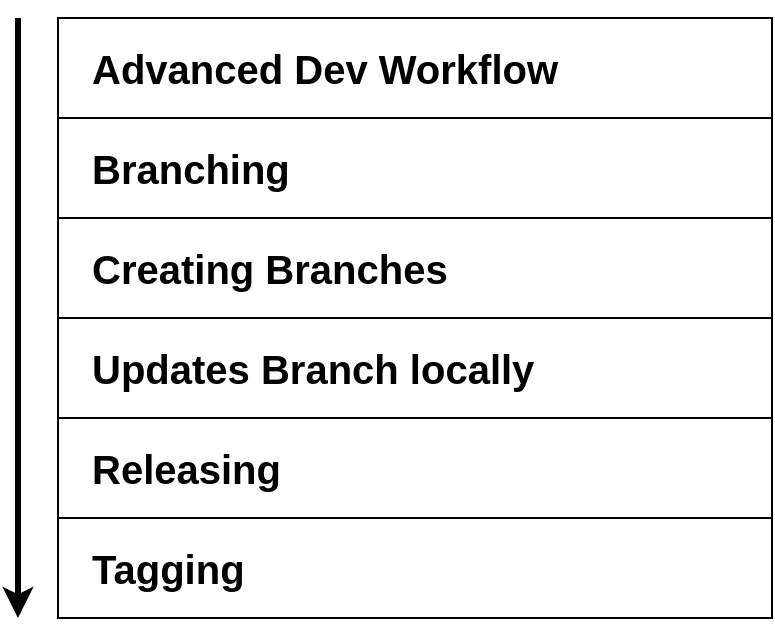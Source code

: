 <mxfile version="13.3.9" type="device" pages="6"><diagram id="kRxwGGbEbptrIkpWjUiJ" name="TOC"><mxGraphModel dx="1874" dy="815" grid="1" gridSize="10" guides="1" tooltips="1" connect="1" arrows="1" fold="1" page="1" pageScale="1" pageWidth="850" pageHeight="1100" math="0" shadow="0"><root><mxCell id="0"/><mxCell id="1" parent="0"/><mxCell id="qrJnhWUiv4T3FLzaMkYh-9" value="" style="endArrow=classic;html=1;fontSize=20;strokeWidth=3;align=left;spacingLeft=15;fontStyle=1" parent="1" edge="1"><mxGeometry width="50" height="50" relative="1" as="geometry"><mxPoint x="240" y="220" as="sourcePoint"/><mxPoint x="240" y="520" as="targetPoint"/></mxGeometry></mxCell><mxCell id="qrJnhWUiv4T3FLzaMkYh-10" value="" style="group;align=left;" parent="1" vertex="1" connectable="0"><mxGeometry x="260" y="220" width="357" height="300" as="geometry"/></mxCell><mxCell id="qrJnhWUiv4T3FLzaMkYh-2" value="Tagging" style="rounded=0;whiteSpace=wrap;html=1;align=left;spacingLeft=15;fontSize=20;fontStyle=1" parent="qrJnhWUiv4T3FLzaMkYh-10" vertex="1"><mxGeometry y="250" width="357" height="50" as="geometry"/></mxCell><mxCell id="qrJnhWUiv4T3FLzaMkYh-4" value="Advanced Dev Workflow" style="rounded=0;whiteSpace=wrap;html=1;align=left;spacingLeft=15;fontSize=20;fontStyle=1" parent="qrJnhWUiv4T3FLzaMkYh-10" vertex="1"><mxGeometry width="357" height="50" as="geometry"/></mxCell><mxCell id="qrJnhWUiv4T3FLzaMkYh-5" value="Branching" style="rounded=0;whiteSpace=wrap;html=1;align=left;spacingLeft=15;fontSize=20;fontStyle=1" parent="qrJnhWUiv4T3FLzaMkYh-10" vertex="1"><mxGeometry y="50" width="357" height="50" as="geometry"/></mxCell><mxCell id="qrJnhWUiv4T3FLzaMkYh-6" value="Creating Branches" style="rounded=0;whiteSpace=wrap;html=1;align=left;spacingLeft=15;fontSize=20;fontStyle=1" parent="qrJnhWUiv4T3FLzaMkYh-10" vertex="1"><mxGeometry y="100" width="357" height="50" as="geometry"/></mxCell><mxCell id="qrJnhWUiv4T3FLzaMkYh-7" value="Updates Branch locally" style="rounded=0;whiteSpace=wrap;html=1;align=left;spacingLeft=15;fontSize=20;fontStyle=1" parent="qrJnhWUiv4T3FLzaMkYh-10" vertex="1"><mxGeometry y="150" width="357" height="50" as="geometry"/></mxCell><mxCell id="qrJnhWUiv4T3FLzaMkYh-8" value="Releasing" style="rounded=0;whiteSpace=wrap;html=1;align=left;spacingLeft=15;fontSize=20;fontStyle=1" parent="qrJnhWUiv4T3FLzaMkYh-10" vertex="1"><mxGeometry y="200" width="357" height="50" as="geometry"/></mxCell></root></mxGraphModel></diagram><diagram id="EvtX7bYUM-L9-XAyuDZQ" name="04.01-prof-workflow"><mxGraphModel dx="1874" dy="815" grid="1" gridSize="10" guides="1" tooltips="1" connect="1" arrows="1" fold="1" page="1" pageScale="1" pageWidth="850" pageHeight="1100" math="0" shadow="0"><root><mxCell id="JbCECszHD__DKXiU3TbG-0"/><mxCell id="JbCECszHD__DKXiU3TbG-1" parent="JbCECszHD__DKXiU3TbG-0"/><mxCell id="NKXUiN3RSHmFVRXlQ7P7-19" value="" style="group" parent="JbCECszHD__DKXiU3TbG-1" vertex="1" connectable="0"><mxGeometry x="420" y="240" width="458.44" height="150" as="geometry"/></mxCell><mxCell id="NKXUiN3RSHmFVRXlQ7P7-39" value="" style="group" parent="JbCECszHD__DKXiU3TbG-1" vertex="1" connectable="0"><mxGeometry x="433.438" y="286.25" width="412.502" height="37.5" as="geometry"/></mxCell><mxCell id="NKXUiN3RSHmFVRXlQ7P7-1" value="" style="ellipse;whiteSpace=wrap;html=1;aspect=fixed;fillColor=#f8cecc;strokeColor=#b85450;" parent="NKXUiN3RSHmFVRXlQ7P7-39" vertex="1"><mxGeometry width="37.5" height="37.5" as="geometry"/></mxCell><mxCell id="NKXUiN3RSHmFVRXlQ7P7-2" style="edgeStyle=orthogonalEdgeStyle;rounded=0;orthogonalLoop=1;jettySize=auto;html=1;exitX=0;exitY=0.5;exitDx=0;exitDy=0;entryX=1;entryY=0.5;entryDx=0;entryDy=0;" parent="NKXUiN3RSHmFVRXlQ7P7-39" source="NKXUiN3RSHmFVRXlQ7P7-3" target="NKXUiN3RSHmFVRXlQ7P7-1" edge="1"><mxGeometry relative="1" as="geometry"/></mxCell><mxCell id="NKXUiN3RSHmFVRXlQ7P7-3" value="" style="ellipse;whiteSpace=wrap;html=1;aspect=fixed;fillColor=#f8cecc;strokeColor=#b85450;" parent="NKXUiN3RSHmFVRXlQ7P7-39" vertex="1"><mxGeometry x="75.0" width="37.5" height="37.5" as="geometry"/></mxCell><mxCell id="NKXUiN3RSHmFVRXlQ7P7-4" style="edgeStyle=orthogonalEdgeStyle;rounded=0;orthogonalLoop=1;jettySize=auto;html=1;exitX=0;exitY=0.5;exitDx=0;exitDy=0;entryX=1;entryY=0.5;entryDx=0;entryDy=0;" parent="NKXUiN3RSHmFVRXlQ7P7-39" source="NKXUiN3RSHmFVRXlQ7P7-5" target="NKXUiN3RSHmFVRXlQ7P7-3" edge="1"><mxGeometry relative="1" as="geometry"/></mxCell><mxCell id="NKXUiN3RSHmFVRXlQ7P7-5" value="" style="ellipse;whiteSpace=wrap;html=1;aspect=fixed;fillColor=#f8cecc;strokeColor=#b85450;" parent="NKXUiN3RSHmFVRXlQ7P7-39" vertex="1"><mxGeometry x="150.001" width="37.5" height="37.5" as="geometry"/></mxCell><mxCell id="NKXUiN3RSHmFVRXlQ7P7-6" style="edgeStyle=orthogonalEdgeStyle;rounded=0;orthogonalLoop=1;jettySize=auto;html=1;exitX=0;exitY=0.5;exitDx=0;exitDy=0;entryX=1;entryY=0.5;entryDx=0;entryDy=0;" parent="NKXUiN3RSHmFVRXlQ7P7-39" source="NKXUiN3RSHmFVRXlQ7P7-7" target="NKXUiN3RSHmFVRXlQ7P7-5" edge="1"><mxGeometry relative="1" as="geometry"/></mxCell><mxCell id="NKXUiN3RSHmFVRXlQ7P7-7" value="" style="ellipse;whiteSpace=wrap;html=1;aspect=fixed;fillColor=#f8cecc;strokeColor=#b85450;" parent="NKXUiN3RSHmFVRXlQ7P7-39" vertex="1"><mxGeometry x="225.001" width="37.5" height="37.5" as="geometry"/></mxCell><mxCell id="NKXUiN3RSHmFVRXlQ7P7-8" style="edgeStyle=orthogonalEdgeStyle;rounded=0;orthogonalLoop=1;jettySize=auto;html=1;exitX=0;exitY=0.5;exitDx=0;exitDy=0;entryX=1;entryY=0.5;entryDx=0;entryDy=0;" parent="NKXUiN3RSHmFVRXlQ7P7-39" source="NKXUiN3RSHmFVRXlQ7P7-9" target="NKXUiN3RSHmFVRXlQ7P7-7" edge="1"><mxGeometry relative="1" as="geometry"/></mxCell><mxCell id="NKXUiN3RSHmFVRXlQ7P7-9" value="" style="ellipse;whiteSpace=wrap;html=1;aspect=fixed;fillColor=#f8cecc;strokeColor=#b85450;" parent="NKXUiN3RSHmFVRXlQ7P7-39" vertex="1"><mxGeometry x="300.002" width="37.5" height="37.5" as="geometry"/></mxCell><mxCell id="NKXUiN3RSHmFVRXlQ7P7-10" style="edgeStyle=orthogonalEdgeStyle;rounded=0;orthogonalLoop=1;jettySize=auto;html=1;exitX=0;exitY=0.5;exitDx=0;exitDy=0;entryX=1;entryY=0.5;entryDx=0;entryDy=0;fillColor=#dae8fc;strokeColor=#1A1A1A;" parent="NKXUiN3RSHmFVRXlQ7P7-39" source="NKXUiN3RSHmFVRXlQ7P7-11" target="NKXUiN3RSHmFVRXlQ7P7-9" edge="1"><mxGeometry relative="1" as="geometry"/></mxCell><mxCell id="NKXUiN3RSHmFVRXlQ7P7-11" value="" style="ellipse;whiteSpace=wrap;html=1;aspect=fixed;fillColor=#f8cecc;strokeColor=#b85450;" parent="NKXUiN3RSHmFVRXlQ7P7-39" vertex="1"><mxGeometry x="375.002" width="37.5" height="37.5" as="geometry"/></mxCell><mxCell id="NKXUiN3RSHmFVRXlQ7P7-40" value="" style="group" parent="JbCECszHD__DKXiU3TbG-1" vertex="1" connectable="0"><mxGeometry x="808.998" y="399" width="412.502" height="37.5" as="geometry"/></mxCell><mxCell id="NKXUiN3RSHmFVRXlQ7P7-41" value="" style="ellipse;whiteSpace=wrap;html=1;aspect=fixed;fillColor=#f5f5f5;strokeColor=#666666;fontColor=#333333;" parent="NKXUiN3RSHmFVRXlQ7P7-40" vertex="1"><mxGeometry x="-1" width="37.5" height="37.5" as="geometry"/></mxCell><mxCell id="NKXUiN3RSHmFVRXlQ7P7-42" style="edgeStyle=orthogonalEdgeStyle;rounded=0;orthogonalLoop=1;jettySize=auto;html=1;exitX=0;exitY=0.5;exitDx=0;exitDy=0;entryX=1;entryY=0.5;entryDx=0;entryDy=0;" parent="NKXUiN3RSHmFVRXlQ7P7-40" source="NKXUiN3RSHmFVRXlQ7P7-43" target="NKXUiN3RSHmFVRXlQ7P7-41" edge="1"><mxGeometry relative="1" as="geometry"/></mxCell><mxCell id="NKXUiN3RSHmFVRXlQ7P7-43" value="" style="ellipse;whiteSpace=wrap;html=1;aspect=fixed;fillColor=#f5f5f5;strokeColor=#666666;fontColor=#333333;" parent="NKXUiN3RSHmFVRXlQ7P7-40" vertex="1"><mxGeometry x="75.0" width="37.5" height="37.5" as="geometry"/></mxCell><mxCell id="NKXUiN3RSHmFVRXlQ7P7-44" style="edgeStyle=orthogonalEdgeStyle;rounded=0;orthogonalLoop=1;jettySize=auto;html=1;exitX=0;exitY=0.5;exitDx=0;exitDy=0;entryX=1;entryY=0.5;entryDx=0;entryDy=0;" parent="NKXUiN3RSHmFVRXlQ7P7-40" source="NKXUiN3RSHmFVRXlQ7P7-45" target="NKXUiN3RSHmFVRXlQ7P7-43" edge="1"><mxGeometry relative="1" as="geometry"/></mxCell><mxCell id="NKXUiN3RSHmFVRXlQ7P7-45" value="" style="ellipse;whiteSpace=wrap;html=1;aspect=fixed;fillColor=#f5f5f5;strokeColor=#666666;fontColor=#333333;" parent="NKXUiN3RSHmFVRXlQ7P7-40" vertex="1"><mxGeometry x="150.001" width="37.5" height="37.5" as="geometry"/></mxCell><mxCell id="NKXUiN3RSHmFVRXlQ7P7-51" value="" style="ellipse;whiteSpace=wrap;html=1;aspect=fixed;fillColor=#f5f5f5;strokeColor=#666666;fontColor=#333333;" parent="NKXUiN3RSHmFVRXlQ7P7-40" vertex="1"><mxGeometry x="375.002" width="37.5" height="37.5" as="geometry"/></mxCell><mxCell id="NKXUiN3RSHmFVRXlQ7P7-52" style="edgeStyle=orthogonalEdgeStyle;rounded=0;orthogonalLoop=1;jettySize=auto;html=1;exitX=0.5;exitY=0;exitDx=0;exitDy=0;fontSize=20;" parent="JbCECszHD__DKXiU3TbG-1" source="NKXUiN3RSHmFVRXlQ7P7-41" target="NKXUiN3RSHmFVRXlQ7P7-11" edge="1"><mxGeometry relative="1" as="geometry"/></mxCell><mxCell id="NKXUiN3RSHmFVRXlQ7P7-62" style="edgeStyle=orthogonalEdgeStyle;rounded=0;orthogonalLoop=1;jettySize=auto;html=1;exitX=0.5;exitY=0;exitDx=0;exitDy=0;entryX=0.5;entryY=1;entryDx=0;entryDy=0;fontSize=20;" parent="JbCECszHD__DKXiU3TbG-1" source="NKXUiN3RSHmFVRXlQ7P7-56" target="NKXUiN3RSHmFVRXlQ7P7-45" edge="1"><mxGeometry relative="1" as="geometry"/></mxCell><mxCell id="NKXUiN3RSHmFVRXlQ7P7-56" value="" style="ellipse;whiteSpace=wrap;html=1;aspect=fixed;fillColor=#d5e8d4;strokeColor=#82b366;" parent="JbCECszHD__DKXiU3TbG-1" vertex="1"><mxGeometry x="1033.998" y="550" width="37.5" height="37.5" as="geometry"/></mxCell><mxCell id="NKXUiN3RSHmFVRXlQ7P7-64" style="edgeStyle=orthogonalEdgeStyle;rounded=0;orthogonalLoop=1;jettySize=auto;html=1;exitX=0;exitY=0.5;exitDx=0;exitDy=0;entryX=1;entryY=0.5;entryDx=0;entryDy=0;fontSize=20;" parent="JbCECszHD__DKXiU3TbG-1" source="NKXUiN3RSHmFVRXlQ7P7-57" target="NKXUiN3RSHmFVRXlQ7P7-56" edge="1"><mxGeometry relative="1" as="geometry"/></mxCell><mxCell id="NKXUiN3RSHmFVRXlQ7P7-73" style="edgeStyle=orthogonalEdgeStyle;rounded=0;orthogonalLoop=1;jettySize=auto;html=1;exitX=1;exitY=0.5;exitDx=0;exitDy=0;endArrow=none;endFill=0;fontSize=20;entryX=0;entryY=0.5;entryDx=0;entryDy=0;startArrow=classic;startFill=1;" parent="JbCECszHD__DKXiU3TbG-1" source="NKXUiN3RSHmFVRXlQ7P7-57" target="NKXUiN3RSHmFVRXlQ7P7-51" edge="1"><mxGeometry relative="1" as="geometry"><mxPoint x="1166" y="418" as="targetPoint"/></mxGeometry></mxCell><mxCell id="NKXUiN3RSHmFVRXlQ7P7-57" value="" style="ellipse;whiteSpace=wrap;html=1;aspect=fixed;fillColor=#d5e8d4;strokeColor=#82b366;" parent="JbCECszHD__DKXiU3TbG-1" vertex="1"><mxGeometry x="1105.998" y="550" width="37.5" height="37.5" as="geometry"/></mxCell><mxCell id="NKXUiN3RSHmFVRXlQ7P7-63" style="edgeStyle=orthogonalEdgeStyle;rounded=0;orthogonalLoop=1;jettySize=auto;html=1;exitX=0.5;exitY=0;exitDx=0;exitDy=0;fontSize=20;entryX=0.5;entryY=1;entryDx=0;entryDy=0;" parent="JbCECszHD__DKXiU3TbG-1" source="NKXUiN3RSHmFVRXlQ7P7-59" target="NKXUiN3RSHmFVRXlQ7P7-45" edge="1"><mxGeometry relative="1" as="geometry"><mxPoint x="937.529" y="440.0" as="targetPoint"/></mxGeometry></mxCell><mxCell id="NKXUiN3RSHmFVRXlQ7P7-59" value="" style="ellipse;whiteSpace=wrap;html=1;aspect=fixed;fillColor=#fff2cc;strokeColor=#d6b656;" parent="JbCECszHD__DKXiU3TbG-1" vertex="1"><mxGeometry x="958.998" y="620" width="37.5" height="37.5" as="geometry"/></mxCell><mxCell id="NKXUiN3RSHmFVRXlQ7P7-68" style="edgeStyle=orthogonalEdgeStyle;rounded=0;orthogonalLoop=1;jettySize=auto;html=1;exitX=0;exitY=0.5;exitDx=0;exitDy=0;entryX=1;entryY=0.5;entryDx=0;entryDy=0;fontSize=20;" parent="JbCECszHD__DKXiU3TbG-1" source="NKXUiN3RSHmFVRXlQ7P7-60" target="NKXUiN3RSHmFVRXlQ7P7-59" edge="1"><mxGeometry relative="1" as="geometry"/></mxCell><mxCell id="NKXUiN3RSHmFVRXlQ7P7-60" value="" style="ellipse;whiteSpace=wrap;html=1;aspect=fixed;fillColor=#fff2cc;strokeColor=#d6b656;" parent="JbCECszHD__DKXiU3TbG-1" vertex="1"><mxGeometry x="1033.998" y="620" width="37.5" height="37.5" as="geometry"/></mxCell><mxCell id="NKXUiN3RSHmFVRXlQ7P7-67" style="edgeStyle=orthogonalEdgeStyle;rounded=0;orthogonalLoop=1;jettySize=auto;html=1;exitX=0;exitY=0.5;exitDx=0;exitDy=0;entryX=1;entryY=0.5;entryDx=0;entryDy=0;fontSize=20;" parent="JbCECszHD__DKXiU3TbG-1" source="NKXUiN3RSHmFVRXlQ7P7-61" target="NKXUiN3RSHmFVRXlQ7P7-60" edge="1"><mxGeometry relative="1" as="geometry"/></mxCell><mxCell id="NKXUiN3RSHmFVRXlQ7P7-61" value="" style="ellipse;whiteSpace=wrap;html=1;aspect=fixed;fillColor=#fff2cc;strokeColor=#d6b656;" parent="JbCECszHD__DKXiU3TbG-1" vertex="1"><mxGeometry x="1108.998" y="620" width="37.5" height="37.5" as="geometry"/></mxCell><mxCell id="NKXUiN3RSHmFVRXlQ7P7-74" style="edgeStyle=orthogonalEdgeStyle;rounded=0;orthogonalLoop=1;jettySize=auto;html=1;exitX=0.5;exitY=1;exitDx=0;exitDy=0;entryX=1;entryY=0.5;entryDx=0;entryDy=0;endArrow=classic;endFill=1;fontSize=20;" parent="JbCECszHD__DKXiU3TbG-1" source="NKXUiN3RSHmFVRXlQ7P7-51" target="NKXUiN3RSHmFVRXlQ7P7-61" edge="1"><mxGeometry relative="1" as="geometry"/></mxCell><mxCell id="NKXUiN3RSHmFVRXlQ7P7-78" style="edgeStyle=orthogonalEdgeStyle;rounded=0;orthogonalLoop=1;jettySize=auto;html=1;exitX=1;exitY=0.5;exitDx=0;exitDy=0;endArrow=none;endFill=0;fontSize=20;entryX=0.5;entryY=1;entryDx=0;entryDy=0;startArrow=classic;startFill=1;" parent="JbCECszHD__DKXiU3TbG-1" source="NKXUiN3RSHmFVRXlQ7P7-51" target="jfEzlU9i38P_Up-kZDhO-4" edge="1"><mxGeometry relative="1" as="geometry"><mxPoint x="1336.875" y="312.25" as="targetPoint"/><mxPoint x="1261.5" y="417.75" as="sourcePoint"/></mxGeometry></mxCell><mxCell id="NKXUiN3RSHmFVRXlQ7P7-79" value="master" style="text;html=1;strokeColor=none;fillColor=none;align=center;verticalAlign=middle;whiteSpace=wrap;rounded=0;fontSize=20;" parent="JbCECszHD__DKXiU3TbG-1" vertex="1"><mxGeometry x="350" y="292.25" width="40" height="20" as="geometry"/></mxCell><mxCell id="NKXUiN3RSHmFVRXlQ7P7-81" value="development" style="text;html=1;strokeColor=none;fillColor=none;align=center;verticalAlign=middle;whiteSpace=wrap;rounded=0;fontSize=20;" parent="JbCECszHD__DKXiU3TbG-1" vertex="1"><mxGeometry x="660" y="407.75" width="140" height="20" as="geometry"/></mxCell><mxCell id="NKXUiN3RSHmFVRXlQ7P7-84" value="feature 1" style="text;html=1;strokeColor=none;fillColor=none;align=center;verticalAlign=middle;whiteSpace=wrap;rounded=0;fontSize=20;" parent="JbCECszHD__DKXiU3TbG-1" vertex="1"><mxGeometry x="838.44" y="558.75" width="140" height="20" as="geometry"/></mxCell><mxCell id="NKXUiN3RSHmFVRXlQ7P7-85" value="feature 2" style="text;html=1;strokeColor=none;fillColor=none;align=center;verticalAlign=middle;whiteSpace=wrap;rounded=0;fontSize=20;" parent="JbCECszHD__DKXiU3TbG-1" vertex="1"><mxGeometry x="838.44" y="628.75" width="140" height="20" as="geometry"/></mxCell><mxCell id="NKXUiN3RSHmFVRXlQ7P7-86" value="TAG: v1.0" style="text;html=1;strokeColor=none;fillColor=none;align=center;verticalAlign=middle;whiteSpace=wrap;rounded=0;fontSize=20;" parent="JbCECszHD__DKXiU3TbG-1" vertex="1"><mxGeometry x="770" y="250" width="124.06" height="20" as="geometry"/></mxCell><mxCell id="NKXUiN3RSHmFVRXlQ7P7-87" value="TAG: v2.0" style="text;html=1;strokeColor=none;fillColor=none;align=center;verticalAlign=middle;whiteSpace=wrap;rounded=0;fontSize=20;" parent="JbCECszHD__DKXiU3TbG-1" vertex="1"><mxGeometry x="1270" y="250" width="124.06" height="20" as="geometry"/></mxCell><mxCell id="jfEzlU9i38P_Up-kZDhO-0" value="" style="ellipse;whiteSpace=wrap;html=1;aspect=fixed;fillColor=#f8cecc;strokeColor=#b85450;" vertex="1" parent="JbCECszHD__DKXiU3TbG-1"><mxGeometry x="1000.0" y="286.25" width="37.5" height="37.5" as="geometry"/></mxCell><mxCell id="jfEzlU9i38P_Up-kZDhO-2" style="edgeStyle=orthogonalEdgeStyle;rounded=0;orthogonalLoop=1;jettySize=auto;html=1;fillColor=#dae8fc;strokeColor=#1A1A1A;" edge="1" parent="JbCECszHD__DKXiU3TbG-1" source="jfEzlU9i38P_Up-kZDhO-0" target="NKXUiN3RSHmFVRXlQ7P7-11"><mxGeometry relative="1" as="geometry"><mxPoint x="958.44" y="305" as="sourcePoint"/><mxPoint x="920.939" y="305" as="targetPoint"/></mxGeometry></mxCell><mxCell id="jfEzlU9i38P_Up-kZDhO-3" value="TAG: v1.1" style="text;html=1;strokeColor=none;fillColor=none;align=center;verticalAlign=middle;whiteSpace=wrap;rounded=0;fontSize=20;" vertex="1" parent="JbCECszHD__DKXiU3TbG-1"><mxGeometry x="947.44" y="250" width="124.06" height="20" as="geometry"/></mxCell><mxCell id="jfEzlU9i38P_Up-kZDhO-4" value="" style="ellipse;whiteSpace=wrap;html=1;aspect=fixed;fillColor=#f8cecc;strokeColor=#b85450;" vertex="1" parent="JbCECszHD__DKXiU3TbG-1"><mxGeometry x="1320.0" y="286.5" width="37.5" height="37.5" as="geometry"/></mxCell><mxCell id="jfEzlU9i38P_Up-kZDhO-5" style="edgeStyle=orthogonalEdgeStyle;rounded=0;orthogonalLoop=1;jettySize=auto;html=1;fillColor=#dae8fc;strokeColor=#1A1A1A;exitX=0;exitY=0.5;exitDx=0;exitDy=0;" edge="1" parent="JbCECszHD__DKXiU3TbG-1" source="jfEzlU9i38P_Up-kZDhO-4"><mxGeometry relative="1" as="geometry"><mxPoint x="1191.56" y="304.75" as="sourcePoint"/><mxPoint x="1037.5" y="304.75" as="targetPoint"/></mxGeometry></mxCell></root></mxGraphModel></diagram><diagram id="WxiR99qnv_mClfayjGFW" name="05.02-create-branches"><mxGraphModel dx="2724" dy="815" grid="1" gridSize="10" guides="1" tooltips="1" connect="1" arrows="1" fold="1" page="1" pageScale="1" pageWidth="850" pageHeight="1100" math="0" shadow="0"><root><mxCell id="1kP2TJoc03Sttfa-Aftk-0"/><mxCell id="1kP2TJoc03Sttfa-Aftk-1" parent="1kP2TJoc03Sttfa-Aftk-0"/><mxCell id="u7e8ajfflaUFngQMPUbu-0" value="-b" style="rounded=0;whiteSpace=wrap;html=1;fontSize=20;align=center;spacingLeft=0;strokeWidth=2;fontFamily=Courier New;" parent="1kP2TJoc03Sttfa-Aftk-1" vertex="1"><mxGeometry x="30" y="210" width="180" height="60" as="geometry"/></mxCell><mxCell id="u7e8ajfflaUFngQMPUbu-1" value="branch-name" style="rounded=0;whiteSpace=wrap;html=1;fontSize=20;align=center;spacingLeft=0;strokeWidth=2;fontFamily=Courier New;" parent="1kP2TJoc03Sttfa-Aftk-1" vertex="1"><mxGeometry x="210" y="210" width="190" height="60" as="geometry"/></mxCell><mxCell id="u7e8ajfflaUFngQMPUbu-2" value="" style="group" parent="1kP2TJoc03Sttfa-Aftk-1" vertex="1" connectable="0"><mxGeometry x="-240" y="210" width="270" height="60" as="geometry"/></mxCell><mxCell id="u7e8ajfflaUFngQMPUbu-3" value="git" style="rounded=0;whiteSpace=wrap;html=1;fontSize=20;align=center;spacingLeft=0;strokeWidth=2;fontFamily=Courier New;fillColor=#f8cecc;strokeColor=#b85450;" parent="u7e8ajfflaUFngQMPUbu-2" vertex="1"><mxGeometry width="80" height="60" as="geometry"/></mxCell><mxCell id="u7e8ajfflaUFngQMPUbu-4" value="checkout" style="rounded=0;whiteSpace=wrap;html=1;fontSize=20;align=center;spacingLeft=0;strokeWidth=2;fontFamily=Courier New;" parent="u7e8ajfflaUFngQMPUbu-2" vertex="1"><mxGeometry x="80" width="190" height="60" as="geometry"/></mxCell><mxCell id="u7e8ajfflaUFngQMPUbu-5" value="" style="shape=curlyBracket;whiteSpace=wrap;html=1;rounded=1;strokeColor=#000000;strokeWidth=2;fillColor=#ffffff;fontFamily=Helvetica;fontSize=20;align=center;rotation=90;" parent="1kP2TJoc03Sttfa-Aftk-1" vertex="1"><mxGeometry x="-74" y="100" width="20" height="190" as="geometry"/></mxCell><mxCell id="u7e8ajfflaUFngQMPUbu-6" value="git sub command" style="text;html=1;strokeColor=none;fillColor=none;align=center;verticalAlign=middle;whiteSpace=wrap;rounded=0;fontFamily=Helvetica;fontSize=20;" parent="1kP2TJoc03Sttfa-Aftk-1" vertex="1"><mxGeometry x="-144" y="153" width="160" height="20" as="geometry"/></mxCell><mxCell id="u7e8ajfflaUFngQMPUbu-7" value="" style="shape=curlyBracket;whiteSpace=wrap;html=1;rounded=1;strokeColor=#000000;fillColor=#000000;fontSize=20;align=left;" parent="1kP2TJoc03Sttfa-Aftk-1" vertex="1"><mxGeometry x="-270" y="210" width="20" height="60" as="geometry"/></mxCell><mxCell id="u7e8ajfflaUFngQMPUbu-8" value="Creates and activates a branch" style="text;html=1;strokeColor=none;fillColor=none;align=left;verticalAlign=middle;whiteSpace=wrap;rounded=0;fontSize=16;" parent="1kP2TJoc03Sttfa-Aftk-1" vertex="1"><mxGeometry x="-440" y="230" width="190" height="20" as="geometry"/></mxCell><mxCell id="u7e8ajfflaUFngQMPUbu-10" value="branch-name" style="rounded=0;whiteSpace=wrap;html=1;fontSize=20;align=center;spacingLeft=0;strokeWidth=2;fontFamily=Courier New;" parent="1kP2TJoc03Sttfa-Aftk-1" vertex="1"><mxGeometry x="30" y="470" width="190" height="60" as="geometry"/></mxCell><mxCell id="u7e8ajfflaUFngQMPUbu-11" value="" style="group" parent="1kP2TJoc03Sttfa-Aftk-1" vertex="1" connectable="0"><mxGeometry x="-240" y="470" width="270" height="60" as="geometry"/></mxCell><mxCell id="u7e8ajfflaUFngQMPUbu-12" value="git" style="rounded=0;whiteSpace=wrap;html=1;fontSize=20;align=center;spacingLeft=0;strokeWidth=2;fontFamily=Courier New;fillColor=#f8cecc;strokeColor=#b85450;" parent="u7e8ajfflaUFngQMPUbu-11" vertex="1"><mxGeometry width="80" height="60" as="geometry"/></mxCell><mxCell id="u7e8ajfflaUFngQMPUbu-13" value="branch" style="rounded=0;whiteSpace=wrap;html=1;fontSize=20;align=center;spacingLeft=0;strokeWidth=2;fontFamily=Courier New;" parent="u7e8ajfflaUFngQMPUbu-11" vertex="1"><mxGeometry x="80" width="190" height="60" as="geometry"/></mxCell><mxCell id="u7e8ajfflaUFngQMPUbu-14" value="" style="shape=curlyBracket;whiteSpace=wrap;html=1;rounded=1;strokeColor=#000000;strokeWidth=2;fillColor=#ffffff;fontFamily=Helvetica;fontSize=20;align=center;rotation=90;" parent="1kP2TJoc03Sttfa-Aftk-1" vertex="1"><mxGeometry x="-74" y="360" width="20" height="190" as="geometry"/></mxCell><mxCell id="u7e8ajfflaUFngQMPUbu-15" value="git sub command" style="text;html=1;strokeColor=none;fillColor=none;align=center;verticalAlign=middle;whiteSpace=wrap;rounded=0;fontFamily=Helvetica;fontSize=20;" parent="1kP2TJoc03Sttfa-Aftk-1" vertex="1"><mxGeometry x="-144" y="413" width="160" height="20" as="geometry"/></mxCell><mxCell id="u7e8ajfflaUFngQMPUbu-16" value="" style="shape=curlyBracket;whiteSpace=wrap;html=1;rounded=1;strokeColor=#000000;fillColor=#000000;fontSize=20;align=left;" parent="1kP2TJoc03Sttfa-Aftk-1" vertex="1"><mxGeometry x="-270" y="470" width="20" height="60" as="geometry"/></mxCell><mxCell id="u7e8ajfflaUFngQMPUbu-17" value="Creates a branch" style="text;html=1;strokeColor=none;fillColor=none;align=left;verticalAlign=middle;whiteSpace=wrap;rounded=0;fontSize=16;" parent="1kP2TJoc03Sttfa-Aftk-1" vertex="1"><mxGeometry x="-440" y="490" width="160" height="20" as="geometry"/></mxCell><mxCell id="u7e8ajfflaUFngQMPUbu-28" value="branch-name" style="rounded=0;whiteSpace=wrap;html=1;fontSize=20;align=center;spacingLeft=0;strokeWidth=2;fontFamily=Courier New;" parent="1kP2TJoc03Sttfa-Aftk-1" vertex="1"><mxGeometry x="30" y="610" width="190" height="60" as="geometry"/></mxCell><mxCell id="u7e8ajfflaUFngQMPUbu-29" value="" style="group" parent="1kP2TJoc03Sttfa-Aftk-1" vertex="1" connectable="0"><mxGeometry x="-240" y="610" width="270" height="60" as="geometry"/></mxCell><mxCell id="u7e8ajfflaUFngQMPUbu-30" value="git" style="rounded=0;whiteSpace=wrap;html=1;fontSize=20;align=center;spacingLeft=0;strokeWidth=2;fontFamily=Courier New;fillColor=#f8cecc;strokeColor=#b85450;" parent="u7e8ajfflaUFngQMPUbu-29" vertex="1"><mxGeometry width="80" height="60" as="geometry"/></mxCell><mxCell id="u7e8ajfflaUFngQMPUbu-31" value="checkout" style="rounded=0;whiteSpace=wrap;html=1;fontSize=20;align=center;spacingLeft=0;strokeWidth=2;fontFamily=Courier New;" parent="u7e8ajfflaUFngQMPUbu-29" vertex="1"><mxGeometry x="80" width="190" height="60" as="geometry"/></mxCell><mxCell id="u7e8ajfflaUFngQMPUbu-32" value="" style="shape=curlyBracket;whiteSpace=wrap;html=1;rounded=1;strokeColor=#000000;strokeWidth=2;fillColor=#ffffff;fontFamily=Helvetica;fontSize=20;align=center;rotation=90;" parent="1kP2TJoc03Sttfa-Aftk-1" vertex="1"><mxGeometry x="-74" y="500" width="20" height="190" as="geometry"/></mxCell><mxCell id="u7e8ajfflaUFngQMPUbu-33" value="git sub command" style="text;html=1;strokeColor=none;fillColor=none;align=center;verticalAlign=middle;whiteSpace=wrap;rounded=0;fontFamily=Helvetica;fontSize=20;" parent="1kP2TJoc03Sttfa-Aftk-1" vertex="1"><mxGeometry x="-144" y="553" width="160" height="20" as="geometry"/></mxCell><mxCell id="u7e8ajfflaUFngQMPUbu-34" value="" style="shape=curlyBracket;whiteSpace=wrap;html=1;rounded=1;strokeColor=#000000;fillColor=#000000;fontSize=20;align=left;" parent="1kP2TJoc03Sttfa-Aftk-1" vertex="1"><mxGeometry x="-270" y="610" width="20" height="60" as="geometry"/></mxCell><mxCell id="u7e8ajfflaUFngQMPUbu-35" value="activates a branch" style="text;html=1;strokeColor=none;fillColor=none;align=left;verticalAlign=middle;whiteSpace=wrap;rounded=0;fontSize=16;" parent="1kP2TJoc03Sttfa-Aftk-1" vertex="1"><mxGeometry x="-440" y="630" width="160" height="20" as="geometry"/></mxCell><mxCell id="u7e8ajfflaUFngQMPUbu-36" value="OR" style="text;html=1;strokeColor=none;fillColor=none;align=center;verticalAlign=middle;whiteSpace=wrap;rounded=0;fontSize=30;fontStyle=1" parent="1kP2TJoc03Sttfa-Aftk-1" vertex="1"><mxGeometry x="-100" y="350" width="40" height="20" as="geometry"/></mxCell></root></mxGraphModel></diagram><diagram id="Wnz69OMsAj132Xp09ouU" name="05.03-sync-branch"><mxGraphModel dx="1874" dy="815" grid="1" gridSize="10" guides="1" tooltips="1" connect="1" arrows="1" fold="1" page="1" pageScale="1" pageWidth="850" pageHeight="1100" math="0" shadow="0"><root><mxCell id="ntwWNBf491WmGvudZeeT-0"/><mxCell id="ntwWNBf491WmGvudZeeT-1" parent="ntwWNBf491WmGvudZeeT-0"/><mxCell id="ntwWNBf491WmGvudZeeT-2" value="remote-name" style="rounded=0;whiteSpace=wrap;html=1;fontSize=20;align=center;spacingLeft=0;strokeWidth=2;fontFamily=Courier New;" parent="ntwWNBf491WmGvudZeeT-1" vertex="1"><mxGeometry x="375" y="300" width="180" height="60" as="geometry"/></mxCell><mxCell id="ntwWNBf491WmGvudZeeT-3" value="branch-name" style="rounded=0;whiteSpace=wrap;html=1;fontSize=20;align=center;spacingLeft=0;strokeWidth=2;fontFamily=Courier New;" parent="ntwWNBf491WmGvudZeeT-1" vertex="1"><mxGeometry x="555" y="300" width="190" height="60" as="geometry"/></mxCell><mxCell id="ntwWNBf491WmGvudZeeT-4" value="" style="group" parent="ntwWNBf491WmGvudZeeT-1" vertex="1" connectable="0"><mxGeometry x="105" y="300" width="270" height="60" as="geometry"/></mxCell><mxCell id="ntwWNBf491WmGvudZeeT-5" value="git" style="rounded=0;whiteSpace=wrap;html=1;fontSize=20;align=center;spacingLeft=0;strokeWidth=2;fontFamily=Courier New;fillColor=#f8cecc;strokeColor=#b85450;" parent="ntwWNBf491WmGvudZeeT-4" vertex="1"><mxGeometry width="80" height="60" as="geometry"/></mxCell><mxCell id="ntwWNBf491WmGvudZeeT-6" value="push" style="rounded=0;whiteSpace=wrap;html=1;fontSize=20;align=center;spacingLeft=0;strokeWidth=2;fontFamily=Courier New;" parent="ntwWNBf491WmGvudZeeT-4" vertex="1"><mxGeometry x="80" width="190" height="60" as="geometry"/></mxCell><mxCell id="ntwWNBf491WmGvudZeeT-7" value="" style="shape=curlyBracket;whiteSpace=wrap;html=1;rounded=1;strokeColor=#000000;strokeWidth=2;fillColor=#ffffff;fontFamily=Helvetica;fontSize=20;align=center;rotation=90;" parent="ntwWNBf491WmGvudZeeT-1" vertex="1"><mxGeometry x="271" y="190" width="20" height="190" as="geometry"/></mxCell><mxCell id="ntwWNBf491WmGvudZeeT-8" value="git sub command" style="text;html=1;strokeColor=none;fillColor=none;align=center;verticalAlign=middle;whiteSpace=wrap;rounded=0;fontFamily=Helvetica;fontSize=20;" parent="ntwWNBf491WmGvudZeeT-1" vertex="1"><mxGeometry x="201" y="243" width="160" height="20" as="geometry"/></mxCell></root></mxGraphModel></diagram><diagram id="dKqMSabY2FCsidZJcgEN" name="05.04-releasing"><mxGraphModel dx="1874" dy="815" grid="1" gridSize="10" guides="1" tooltips="1" connect="1" arrows="1" fold="1" page="1" pageScale="1" pageWidth="850" pageHeight="1100" math="0" shadow="0"><root><mxCell id="Si5UhJeU4ClBUfCBQ1C9-0"/><mxCell id="Si5UhJeU4ClBUfCBQ1C9-1" parent="Si5UhJeU4ClBUfCBQ1C9-0"/><mxCell id="Si5UhJeU4ClBUfCBQ1C9-2" value="master" style="rounded=0;whiteSpace=wrap;html=1;fontSize=20;align=center;spacingLeft=0;strokeWidth=2;fontFamily=Courier New;" parent="Si5UhJeU4ClBUfCBQ1C9-1" vertex="1"><mxGeometry x="430" y="300" width="180" height="60" as="geometry"/></mxCell><mxCell id="Si5UhJeU4ClBUfCBQ1C9-4" value="" style="group" parent="Si5UhJeU4ClBUfCBQ1C9-1" vertex="1" connectable="0"><mxGeometry x="160" y="300" width="270" height="60" as="geometry"/></mxCell><mxCell id="Si5UhJeU4ClBUfCBQ1C9-5" value="git" style="rounded=0;whiteSpace=wrap;html=1;fontSize=20;align=center;spacingLeft=0;strokeWidth=2;fontFamily=Courier New;fillColor=#f8cecc;strokeColor=#b85450;" parent="Si5UhJeU4ClBUfCBQ1C9-4" vertex="1"><mxGeometry width="80" height="60" as="geometry"/></mxCell><mxCell id="Si5UhJeU4ClBUfCBQ1C9-6" value="checkout" style="rounded=0;whiteSpace=wrap;html=1;fontSize=20;align=center;spacingLeft=0;strokeWidth=2;fontFamily=Courier New;" parent="Si5UhJeU4ClBUfCBQ1C9-4" vertex="1"><mxGeometry x="80" width="190" height="60" as="geometry"/></mxCell><mxCell id="Si5UhJeU4ClBUfCBQ1C9-7" value="" style="shape=curlyBracket;whiteSpace=wrap;html=1;rounded=1;strokeColor=#000000;strokeWidth=2;fillColor=#ffffff;fontFamily=Helvetica;fontSize=20;align=center;rotation=90;" parent="Si5UhJeU4ClBUfCBQ1C9-1" vertex="1"><mxGeometry x="326" y="190" width="20" height="190" as="geometry"/></mxCell><mxCell id="Si5UhJeU4ClBUfCBQ1C9-8" value="git sub command" style="text;html=1;strokeColor=none;fillColor=none;align=center;verticalAlign=middle;whiteSpace=wrap;rounded=0;fontFamily=Helvetica;fontSize=20;" parent="Si5UhJeU4ClBUfCBQ1C9-1" vertex="1"><mxGeometry x="256" y="243" width="160" height="20" as="geometry"/></mxCell><mxCell id="TJl2xikI3ui3hlLU82G9-1" value="branch-name" style="rounded=0;whiteSpace=wrap;html=1;fontSize=20;align=center;spacingLeft=0;strokeWidth=2;fontFamily=Courier New;" parent="Si5UhJeU4ClBUfCBQ1C9-1" vertex="1"><mxGeometry x="430" y="460" width="180" height="60" as="geometry"/></mxCell><mxCell id="TJl2xikI3ui3hlLU82G9-2" value="" style="group" parent="Si5UhJeU4ClBUfCBQ1C9-1" vertex="1" connectable="0"><mxGeometry x="160" y="460" width="270" height="60" as="geometry"/></mxCell><mxCell id="TJl2xikI3ui3hlLU82G9-3" value="git" style="rounded=0;whiteSpace=wrap;html=1;fontSize=20;align=center;spacingLeft=0;strokeWidth=2;fontFamily=Courier New;fillColor=#f8cecc;strokeColor=#b85450;" parent="TJl2xikI3ui3hlLU82G9-2" vertex="1"><mxGeometry width="80" height="60" as="geometry"/></mxCell><mxCell id="TJl2xikI3ui3hlLU82G9-4" value="merge" style="rounded=0;whiteSpace=wrap;html=1;fontSize=20;align=center;spacingLeft=0;strokeWidth=2;fontFamily=Courier New;" parent="TJl2xikI3ui3hlLU82G9-2" vertex="1"><mxGeometry x="80" width="190" height="60" as="geometry"/></mxCell><mxCell id="TJl2xikI3ui3hlLU82G9-5" value="" style="shape=curlyBracket;whiteSpace=wrap;html=1;rounded=1;strokeColor=#000000;strokeWidth=2;fillColor=#ffffff;fontFamily=Helvetica;fontSize=20;align=center;rotation=90;" parent="Si5UhJeU4ClBUfCBQ1C9-1" vertex="1"><mxGeometry x="326" y="350" width="20" height="190" as="geometry"/></mxCell><mxCell id="TJl2xikI3ui3hlLU82G9-6" value="git sub command" style="text;html=1;strokeColor=none;fillColor=none;align=center;verticalAlign=middle;whiteSpace=wrap;rounded=0;fontFamily=Helvetica;fontSize=20;" parent="Si5UhJeU4ClBUfCBQ1C9-1" vertex="1"><mxGeometry x="256" y="403" width="160" height="20" as="geometry"/></mxCell><mxCell id="VtE0b-NabSRJe5vKCPZk-0" value="remote-name" style="rounded=0;whiteSpace=wrap;html=1;fontSize=20;align=center;spacingLeft=0;strokeWidth=2;fontFamily=Courier New;" parent="Si5UhJeU4ClBUfCBQ1C9-1" vertex="1"><mxGeometry x="430" y="630" width="180" height="60" as="geometry"/></mxCell><mxCell id="VtE0b-NabSRJe5vKCPZk-1" value="master" style="rounded=0;whiteSpace=wrap;html=1;fontSize=20;align=center;spacingLeft=0;strokeWidth=2;fontFamily=Courier New;" parent="Si5UhJeU4ClBUfCBQ1C9-1" vertex="1"><mxGeometry x="610" y="630" width="190" height="60" as="geometry"/></mxCell><mxCell id="VtE0b-NabSRJe5vKCPZk-2" value="" style="group" parent="Si5UhJeU4ClBUfCBQ1C9-1" vertex="1" connectable="0"><mxGeometry x="160" y="630" width="270" height="60" as="geometry"/></mxCell><mxCell id="VtE0b-NabSRJe5vKCPZk-3" value="git" style="rounded=0;whiteSpace=wrap;html=1;fontSize=20;align=center;spacingLeft=0;strokeWidth=2;fontFamily=Courier New;fillColor=#f8cecc;strokeColor=#b85450;" parent="VtE0b-NabSRJe5vKCPZk-2" vertex="1"><mxGeometry width="80" height="60" as="geometry"/></mxCell><mxCell id="VtE0b-NabSRJe5vKCPZk-4" value="push" style="rounded=0;whiteSpace=wrap;html=1;fontSize=20;align=center;spacingLeft=0;strokeWidth=2;fontFamily=Courier New;" parent="VtE0b-NabSRJe5vKCPZk-2" vertex="1"><mxGeometry x="80" width="190" height="60" as="geometry"/></mxCell><mxCell id="VtE0b-NabSRJe5vKCPZk-5" value="" style="shape=curlyBracket;whiteSpace=wrap;html=1;rounded=1;strokeColor=#000000;strokeWidth=2;fillColor=#ffffff;fontFamily=Helvetica;fontSize=20;align=center;rotation=90;" parent="Si5UhJeU4ClBUfCBQ1C9-1" vertex="1"><mxGeometry x="326" y="520" width="20" height="190" as="geometry"/></mxCell><mxCell id="VtE0b-NabSRJe5vKCPZk-6" value="git sub command" style="text;html=1;strokeColor=none;fillColor=none;align=center;verticalAlign=middle;whiteSpace=wrap;rounded=0;fontFamily=Helvetica;fontSize=20;" parent="Si5UhJeU4ClBUfCBQ1C9-1" vertex="1"><mxGeometry x="256" y="573" width="160" height="20" as="geometry"/></mxCell><mxCell id="MA3RKWfQQodbUHZeeGvH-3" style="edgeStyle=orthogonalEdgeStyle;rounded=0;orthogonalLoop=1;jettySize=auto;html=1;exitX=0.5;exitY=1;exitDx=0;exitDy=0;startArrow=none;startFill=0;endArrow=classic;endFill=1;fontSize=30;strokeWidth=2;" parent="Si5UhJeU4ClBUfCBQ1C9-1" source="MA3RKWfQQodbUHZeeGvH-0" target="MA3RKWfQQodbUHZeeGvH-1" edge="1"><mxGeometry relative="1" as="geometry"/></mxCell><mxCell id="MA3RKWfQQodbUHZeeGvH-0" value="1" style="ellipse;whiteSpace=wrap;html=1;aspect=fixed;strokeWidth=1;fontFamily=Courier New;fontSize=17;align=center;dashed=1;fillColor=none;" parent="Si5UhJeU4ClBUfCBQ1C9-1" vertex="1"><mxGeometry x="60" y="313" width="40" height="40" as="geometry"/></mxCell><mxCell id="MA3RKWfQQodbUHZeeGvH-4" style="edgeStyle=orthogonalEdgeStyle;rounded=0;orthogonalLoop=1;jettySize=auto;html=1;exitX=0.5;exitY=1;exitDx=0;exitDy=0;entryX=0.5;entryY=0;entryDx=0;entryDy=0;startArrow=none;startFill=0;endArrow=classic;endFill=1;strokeWidth=2;fontSize=30;" parent="Si5UhJeU4ClBUfCBQ1C9-1" source="MA3RKWfQQodbUHZeeGvH-1" target="MA3RKWfQQodbUHZeeGvH-2" edge="1"><mxGeometry relative="1" as="geometry"/></mxCell><mxCell id="MA3RKWfQQodbUHZeeGvH-1" value="2" style="ellipse;whiteSpace=wrap;html=1;aspect=fixed;strokeWidth=1;fontFamily=Courier New;fontSize=17;align=center;dashed=1;fillColor=none;" parent="Si5UhJeU4ClBUfCBQ1C9-1" vertex="1"><mxGeometry x="60" y="473" width="40" height="40" as="geometry"/></mxCell><mxCell id="MA3RKWfQQodbUHZeeGvH-2" value="3" style="ellipse;whiteSpace=wrap;html=1;aspect=fixed;strokeWidth=1;fontFamily=Courier New;fontSize=17;align=center;dashed=1;fillColor=none;" parent="Si5UhJeU4ClBUfCBQ1C9-1" vertex="1"><mxGeometry x="60" y="640" width="40" height="40" as="geometry"/></mxCell></root></mxGraphModel></diagram><diagram id="p7IgkEJTAue1ZgK6abtH" name="05.05-tagging"><mxGraphModel dx="2724" dy="815" grid="1" gridSize="10" guides="1" tooltips="1" connect="1" arrows="1" fold="1" page="1" pageScale="1" pageWidth="850" pageHeight="1100" math="0" shadow="0"><root><mxCell id="I0a8b4XCas2jtjkyhL6--0"/><mxCell id="I0a8b4XCas2jtjkyhL6--1" parent="I0a8b4XCas2jtjkyhL6--0"/><mxCell id="CAgAPb8mGW8rfsv9SCfW-0" value="tag-name" style="rounded=0;whiteSpace=wrap;html=1;fontSize=20;align=center;spacingLeft=0;strokeWidth=2;fontFamily=Courier New;" parent="I0a8b4XCas2jtjkyhL6--1" vertex="1"><mxGeometry x="390" y="210" width="180" height="60" as="geometry"/></mxCell><mxCell id="CAgAPb8mGW8rfsv9SCfW-1" value="" style="group" parent="I0a8b4XCas2jtjkyhL6--1" vertex="1" connectable="0"><mxGeometry x="120" y="210" width="270" height="60" as="geometry"/></mxCell><mxCell id="CAgAPb8mGW8rfsv9SCfW-2" value="git" style="rounded=0;whiteSpace=wrap;html=1;fontSize=20;align=center;spacingLeft=0;strokeWidth=2;fontFamily=Courier New;fillColor=#f8cecc;strokeColor=#b85450;" parent="CAgAPb8mGW8rfsv9SCfW-1" vertex="1"><mxGeometry width="80" height="60" as="geometry"/></mxCell><mxCell id="CAgAPb8mGW8rfsv9SCfW-3" value="tag" style="rounded=0;whiteSpace=wrap;html=1;fontSize=20;align=center;spacingLeft=0;strokeWidth=2;fontFamily=Courier New;" parent="CAgAPb8mGW8rfsv9SCfW-1" vertex="1"><mxGeometry x="80" width="190" height="60" as="geometry"/></mxCell><mxCell id="CAgAPb8mGW8rfsv9SCfW-4" value="" style="shape=curlyBracket;whiteSpace=wrap;html=1;rounded=1;strokeColor=#000000;strokeWidth=2;fillColor=#ffffff;fontFamily=Helvetica;fontSize=20;align=center;rotation=90;" parent="I0a8b4XCas2jtjkyhL6--1" vertex="1"><mxGeometry x="286" y="100" width="20" height="190" as="geometry"/></mxCell><mxCell id="CAgAPb8mGW8rfsv9SCfW-5" value="git sub command" style="text;html=1;strokeColor=none;fillColor=none;align=center;verticalAlign=middle;whiteSpace=wrap;rounded=0;fontFamily=Helvetica;fontSize=20;" parent="I0a8b4XCas2jtjkyhL6--1" vertex="1"><mxGeometry x="216" y="153" width="160" height="20" as="geometry"/></mxCell><mxCell id="CAgAPb8mGW8rfsv9SCfW-6" value="remote-name" style="rounded=0;whiteSpace=wrap;html=1;fontSize=20;align=center;spacingLeft=0;strokeWidth=2;fontFamily=Courier New;" parent="I0a8b4XCas2jtjkyhL6--1" vertex="1"><mxGeometry x="390" y="380" width="180" height="60" as="geometry"/></mxCell><mxCell id="CAgAPb8mGW8rfsv9SCfW-7" value="master" style="rounded=0;whiteSpace=wrap;html=1;fontSize=20;align=center;spacingLeft=0;strokeWidth=2;fontFamily=Courier New;" parent="I0a8b4XCas2jtjkyhL6--1" vertex="1"><mxGeometry x="570" y="380" width="190" height="60" as="geometry"/></mxCell><mxCell id="CAgAPb8mGW8rfsv9SCfW-8" value="" style="group" parent="I0a8b4XCas2jtjkyhL6--1" vertex="1" connectable="0"><mxGeometry x="120" y="380" width="270" height="60" as="geometry"/></mxCell><mxCell id="CAgAPb8mGW8rfsv9SCfW-9" value="git" style="rounded=0;whiteSpace=wrap;html=1;fontSize=20;align=center;spacingLeft=0;strokeWidth=2;fontFamily=Courier New;fillColor=#f8cecc;strokeColor=#b85450;" parent="CAgAPb8mGW8rfsv9SCfW-8" vertex="1"><mxGeometry width="80" height="60" as="geometry"/></mxCell><mxCell id="CAgAPb8mGW8rfsv9SCfW-10" value="push" style="rounded=0;whiteSpace=wrap;html=1;fontSize=20;align=center;spacingLeft=0;strokeWidth=2;fontFamily=Courier New;" parent="CAgAPb8mGW8rfsv9SCfW-8" vertex="1"><mxGeometry x="80" width="190" height="60" as="geometry"/></mxCell><mxCell id="CAgAPb8mGW8rfsv9SCfW-11" value="" style="shape=curlyBracket;whiteSpace=wrap;html=1;rounded=1;strokeColor=#000000;strokeWidth=2;fillColor=#ffffff;fontFamily=Helvetica;fontSize=20;align=center;rotation=90;" parent="I0a8b4XCas2jtjkyhL6--1" vertex="1"><mxGeometry x="286" y="270" width="20" height="190" as="geometry"/></mxCell><mxCell id="CAgAPb8mGW8rfsv9SCfW-12" value="git sub command" style="text;html=1;strokeColor=none;fillColor=none;align=center;verticalAlign=middle;whiteSpace=wrap;rounded=0;fontFamily=Helvetica;fontSize=20;" parent="I0a8b4XCas2jtjkyhL6--1" vertex="1"><mxGeometry x="216" y="323" width="160" height="20" as="geometry"/></mxCell><mxCell id="CAgAPb8mGW8rfsv9SCfW-13" style="edgeStyle=orthogonalEdgeStyle;rounded=0;orthogonalLoop=1;jettySize=auto;html=1;exitX=0.5;exitY=1;exitDx=0;exitDy=0;entryX=0.5;entryY=0;entryDx=0;entryDy=0;startArrow=none;startFill=0;endArrow=classic;endFill=1;strokeWidth=2;fontSize=30;" parent="I0a8b4XCas2jtjkyhL6--1" source="CAgAPb8mGW8rfsv9SCfW-14" target="CAgAPb8mGW8rfsv9SCfW-15" edge="1"><mxGeometry relative="1" as="geometry"/></mxCell><mxCell id="CAgAPb8mGW8rfsv9SCfW-14" value="1" style="ellipse;whiteSpace=wrap;html=1;aspect=fixed;strokeWidth=1;fontFamily=Courier New;fontSize=17;align=center;dashed=1;fillColor=none;" parent="I0a8b4XCas2jtjkyhL6--1" vertex="1"><mxGeometry x="20" y="223" width="40" height="40" as="geometry"/></mxCell><mxCell id="CAgAPb8mGW8rfsv9SCfW-15" value="2" style="ellipse;whiteSpace=wrap;html=1;aspect=fixed;strokeWidth=1;fontFamily=Courier New;fontSize=17;align=center;dashed=1;fillColor=none;" parent="I0a8b4XCas2jtjkyhL6--1" vertex="1"><mxGeometry x="20" y="390" width="40" height="40" as="geometry"/></mxCell><mxCell id="CAgAPb8mGW8rfsv9SCfW-16" value="--tags" style="rounded=0;whiteSpace=wrap;html=1;fontSize=20;align=center;spacingLeft=0;strokeWidth=2;fontFamily=Courier New;" parent="I0a8b4XCas2jtjkyhL6--1" vertex="1"><mxGeometry x="760" y="380" width="190" height="60" as="geometry"/></mxCell><mxCell id="CAgAPb8mGW8rfsv9SCfW-18" value="" style="shape=curlyBracket;whiteSpace=wrap;html=1;rounded=1;strokeColor=#000000;strokeWidth=2;fillColor=#ffffff;fontFamily=Helvetica;fontSize=20;align=center;rotation=90;flipH=1;" parent="I0a8b4XCas2jtjkyhL6--1" vertex="1"><mxGeometry x="845" y="370" width="20" height="190" as="geometry"/></mxCell><mxCell id="CAgAPb8mGW8rfsv9SCfW-19" value="without it, no tags are synced" style="text;html=1;strokeColor=none;fillColor=none;align=center;verticalAlign=middle;whiteSpace=wrap;rounded=0;fontFamily=Helvetica;fontSize=20;" parent="I0a8b4XCas2jtjkyhL6--1" vertex="1"><mxGeometry x="775" y="490" width="160" height="20" as="geometry"/></mxCell><mxCell id="CAgAPb8mGW8rfsv9SCfW-20" value="--list" style="rounded=0;whiteSpace=wrap;html=1;fontSize=20;align=center;spacingLeft=0;strokeWidth=2;fontFamily=Courier New;" parent="I0a8b4XCas2jtjkyhL6--1" vertex="1"><mxGeometry x="390" y="640" width="180" height="60" as="geometry"/></mxCell><mxCell id="CAgAPb8mGW8rfsv9SCfW-21" value="" style="group" parent="I0a8b4XCas2jtjkyhL6--1" vertex="1" connectable="0"><mxGeometry x="120" y="640" width="270" height="60" as="geometry"/></mxCell><mxCell id="CAgAPb8mGW8rfsv9SCfW-22" value="git" style="rounded=0;whiteSpace=wrap;html=1;fontSize=20;align=center;spacingLeft=0;strokeWidth=2;fontFamily=Courier New;fillColor=#f8cecc;strokeColor=#b85450;" parent="CAgAPb8mGW8rfsv9SCfW-21" vertex="1"><mxGeometry width="80" height="60" as="geometry"/></mxCell><mxCell id="CAgAPb8mGW8rfsv9SCfW-23" value="tag" style="rounded=0;whiteSpace=wrap;html=1;fontSize=20;align=center;spacingLeft=0;strokeWidth=2;fontFamily=Courier New;" parent="CAgAPb8mGW8rfsv9SCfW-21" vertex="1"><mxGeometry x="80" width="190" height="60" as="geometry"/></mxCell><mxCell id="CAgAPb8mGW8rfsv9SCfW-24" value="" style="shape=curlyBracket;whiteSpace=wrap;html=1;rounded=1;strokeColor=#000000;strokeWidth=2;fillColor=#ffffff;fontFamily=Helvetica;fontSize=20;align=center;rotation=90;" parent="I0a8b4XCas2jtjkyhL6--1" vertex="1"><mxGeometry x="286" y="530" width="20" height="190" as="geometry"/></mxCell><mxCell id="CAgAPb8mGW8rfsv9SCfW-25" value="git sub command" style="text;html=1;strokeColor=none;fillColor=none;align=center;verticalAlign=middle;whiteSpace=wrap;rounded=0;fontFamily=Helvetica;fontSize=20;" parent="I0a8b4XCas2jtjkyhL6--1" vertex="1"><mxGeometry x="216" y="583" width="160" height="20" as="geometry"/></mxCell><mxCell id="CAgAPb8mGW8rfsv9SCfW-26" value="" style="shape=curlyBracket;whiteSpace=wrap;html=1;rounded=1;strokeColor=#000000;fillColor=#000000;fontSize=30;align=left;" parent="I0a8b4XCas2jtjkyhL6--1" vertex="1"><mxGeometry x="90" y="640" width="20" height="60" as="geometry"/></mxCell><mxCell id="CAgAPb8mGW8rfsv9SCfW-27" value="list all tags" style="text;html=1;strokeColor=none;fillColor=none;align=center;verticalAlign=middle;whiteSpace=wrap;rounded=0;fontFamily=Helvetica;fontSize=20;" parent="I0a8b4XCas2jtjkyhL6--1" vertex="1"><mxGeometry x="-50" y="660" width="160" height="20" as="geometry"/></mxCell></root></mxGraphModel></diagram></mxfile>
